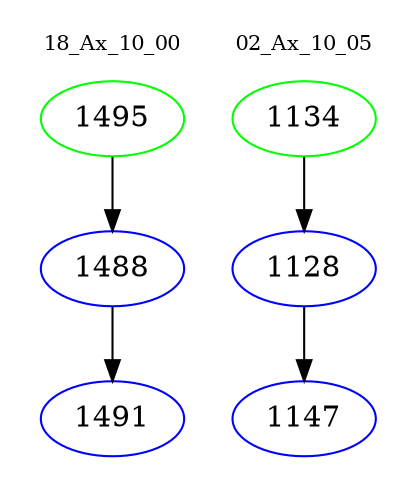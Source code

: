 digraph{
subgraph cluster_0 {
color = white
label = "18_Ax_10_00";
fontsize=10;
T0_1495 [label="1495", color="green"]
T0_1495 -> T0_1488 [color="black"]
T0_1488 [label="1488", color="blue"]
T0_1488 -> T0_1491 [color="black"]
T0_1491 [label="1491", color="blue"]
}
subgraph cluster_1 {
color = white
label = "02_Ax_10_05";
fontsize=10;
T1_1134 [label="1134", color="green"]
T1_1134 -> T1_1128 [color="black"]
T1_1128 [label="1128", color="blue"]
T1_1128 -> T1_1147 [color="black"]
T1_1147 [label="1147", color="blue"]
}
}
